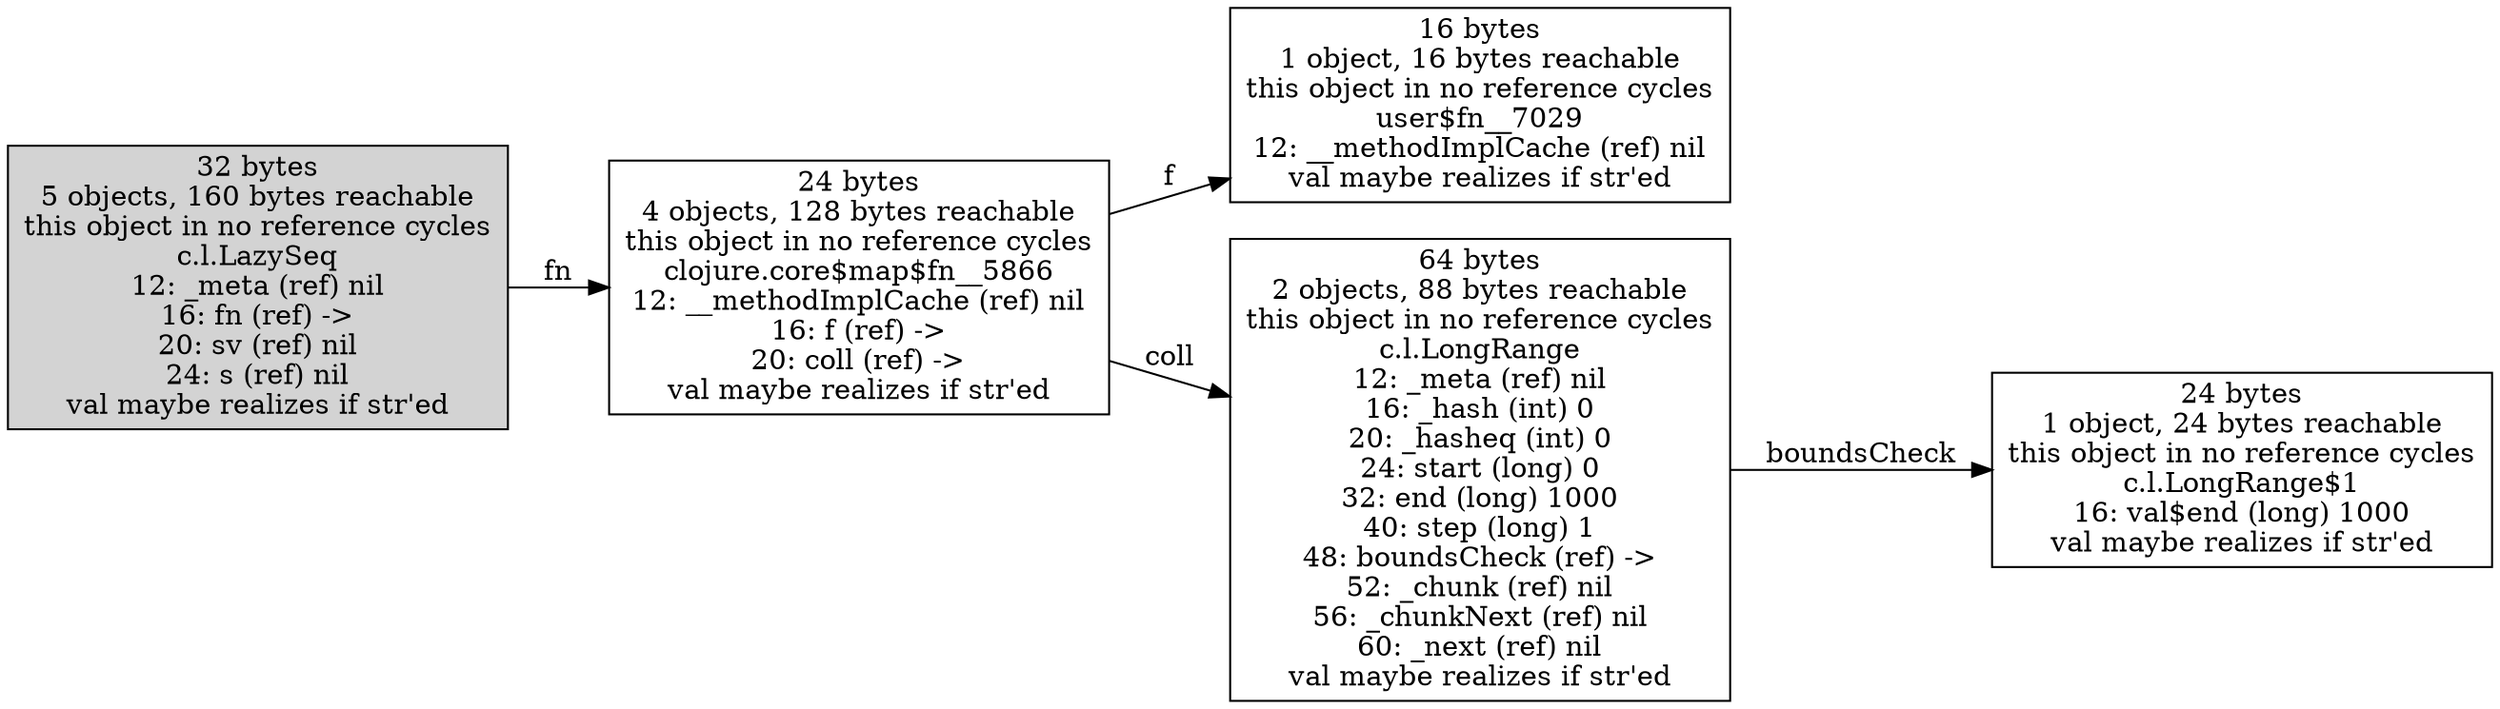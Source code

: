 digraph {
graph [layout=dot,rankdir=LR];
"31896926152" ["scc-num-nodes"=1,label="16 bytes
1 object, 16 bytes reachable
this object in no reference cycles
user$fn__7029
12: __methodImplCache (ref) nil
val maybe realizes if str'ed",shape=box];
"31896926336" ["scc-num-nodes"=1,label="64 bytes
2 objects, 88 bytes reachable
this object in no reference cycles
c.l.LongRange
12: _meta (ref) nil
16: _hash (int) 0
20: _hasheq (int) 0
24: start (long) 0
32: end (long) 1000
40: step (long) 1
48: boundsCheck (ref) ->
52: _chunk (ref) nil
56: _chunkNext (ref) nil
60: _next (ref) nil
val maybe realizes if str'ed",shape=box];
"31896926400" ["scc-num-nodes"=1,label="24 bytes
1 object, 24 bytes reachable
this object in no reference cycles
c.l.LongRange$1
16: val$end (long) 1000
val maybe realizes if str'ed",shape=box];
"31896926648" ["scc-num-nodes"=1,style=filled,label="32 bytes
5 objects, 160 bytes reachable
this object in no reference cycles
c.l.LazySeq
12: _meta (ref) nil
16: fn (ref) ->
20: sv (ref) nil
24: s (ref) nil
val maybe realizes if str'ed",shape=box];
"31896926680" ["scc-num-nodes"=1,label="24 bytes
4 objects, 128 bytes reachable
this object in no reference cycles
clojure.core$map$fn__5866
12: __methodImplCache (ref) nil
16: f (ref) ->
20: coll (ref) ->
val maybe realizes if str'ed",shape=box];
"31896926336" -> "31896926400" ["field-name"=boundsCheck,label=boundsCheck];
"31896926648" -> "31896926680" ["field-name"=fn,label=fn];
"31896926680" -> "31896926152" ["field-name"=f,label=f];
"31896926680" -> "31896926336" ["field-name"=coll,label=coll];
} 